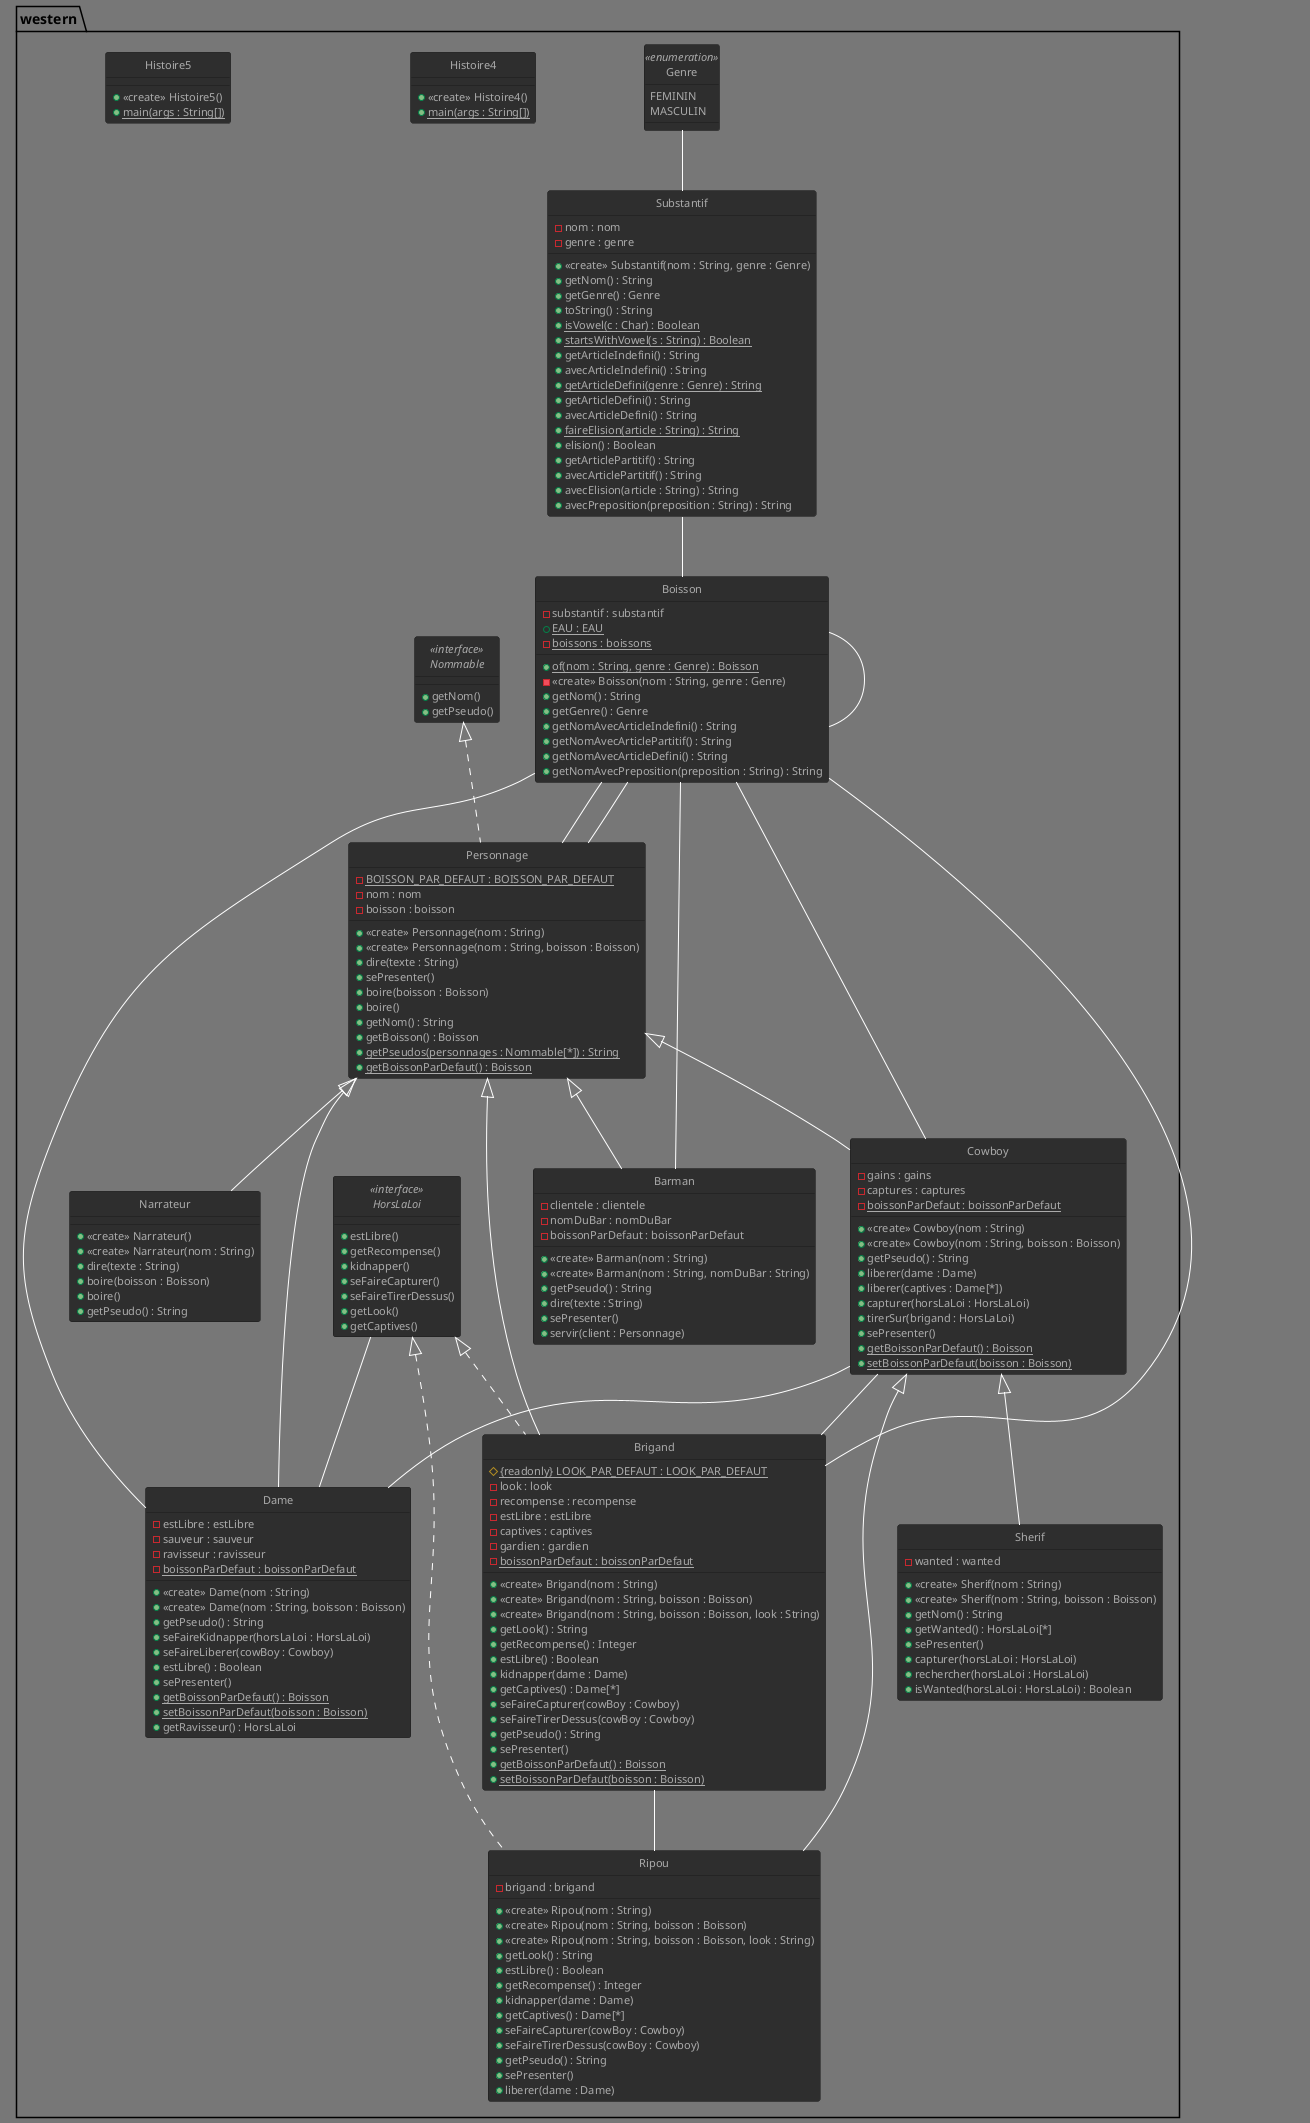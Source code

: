 @startuml
!theme reddress-darkgreen
skinparam style strictuml

package western {
class Barman extends western.Personnage {
-clientele : clientele
-nomDuBar : nomDuBar
-boissonParDefaut : boissonParDefaut
+ <<create>> Barman(nom : String)
+ <<create>> Barman(nom : String, nomDuBar : String)
+getPseudo() : String
+dire(texte : String)
+sePresenter()
+servir(client : Personnage)

}
class Boisson {
-substantif : substantif
+ {static} EAU : EAU
- {static} boissons : boissons
+ {static} of(nom : String, genre : Genre) : Boisson
- <<create>> Boisson(nom : String, genre : Genre)
+getNom() : String
+getGenre() : Genre
+getNomAvecArticleIndefini() : String
+getNomAvecArticlePartitif() : String
+getNomAvecArticleDefini() : String
+getNomAvecPreposition(preposition : String) : String

}
class Brigand extends western.Personnage implements western.HorsLaLoi {
# {static}  {readonly} LOOK_PAR_DEFAUT : LOOK_PAR_DEFAUT
-look : look
-recompense : recompense
-estLibre : estLibre
-captives : captives
-gardien : gardien
+ <<create>> Brigand(nom : String)
+ <<create>> Brigand(nom : String, boisson : Boisson)
+ <<create>> Brigand(nom : String, boisson : Boisson, look : String)
+getLook() : String
+getRecompense() : Integer
+estLibre() : Boolean
+kidnapper(dame : Dame)
+getCaptives() : Dame[*]
+seFaireCapturer(cowBoy : Cowboy)
+seFaireTirerDessus(cowBoy : Cowboy)
+getPseudo() : String
+sePresenter()
- {static} boissonParDefaut : boissonParDefaut
+ {static} getBoissonParDefaut() : Boisson
+ {static} setBoissonParDefaut(boisson : Boisson)

}
class Cowboy extends western.Personnage {
-gains : gains
-captures : captures
+ <<create>> Cowboy(nom : String)
+ <<create>> Cowboy(nom : String, boisson : Boisson)
+getPseudo() : String
+liberer(dame : Dame)
+liberer(captives : Dame[*])
+capturer(horsLaLoi : HorsLaLoi)
+tirerSur(brigand : HorsLaLoi)
+sePresenter()
- {static} boissonParDefaut : boissonParDefaut
+ {static} getBoissonParDefaut() : Boisson
+ {static} setBoissonParDefaut(boisson : Boisson)

}
class Dame extends western.Personnage {
-estLibre : estLibre
-sauveur : sauveur
-ravisseur : ravisseur
+ <<create>> Dame(nom : String)
+ <<create>> Dame(nom : String, boisson : Boisson)
+getPseudo() : String
+seFaireKidnapper(horsLaLoi : HorsLaLoi)
+seFaireLiberer(cowBoy : Cowboy)
+estLibre() : Boolean
+sePresenter()
- {static} boissonParDefaut : boissonParDefaut
+ {static} getBoissonParDefaut() : Boisson
+ {static} setBoissonParDefaut(boisson : Boisson)
+getRavisseur() : HorsLaLoi

}
enum Genre <<enumeration>> {
FEMININ
MASCULIN

}
class Histoire4 {
+ <<create>> Histoire4()
+ {static} main(args : String[])

}
class Histoire5 {
+ <<create>> Histoire5()
+ {static} main(args : String[])

}
interface HorsLaLoi <<interface>> {
+estLibre()
+getRecompense()
+kidnapper()
+seFaireCapturer()
+seFaireTirerDessus()
+getLook()
+getCaptives()

}
class Narrateur extends western.Personnage {
+ <<create>> Narrateur()
+ <<create>> Narrateur(nom : String)
+dire(texte : String)
+boire(boisson : Boisson)
+boire()
+getPseudo() : String

}
interface Nommable <<interface>> {
+getNom()
+getPseudo()

}
class Personnage implements western.Nommable {
- {static} BOISSON_PAR_DEFAUT : BOISSON_PAR_DEFAUT
-nom : nom
-boisson : boisson
+ <<create>> Personnage(nom : String)
+ <<create>> Personnage(nom : String, boisson : Boisson)
+dire(texte : String)
+sePresenter()
+boire(boisson : Boisson)
+boire()
+getNom() : String
+getBoisson() : Boisson
+ {static} getPseudos(personnages : Nommable[*]) : String
+ {static} getBoissonParDefaut() : Boisson

}
class Ripou extends western.Cowboy implements western.HorsLaLoi {
-brigand : brigand
+ <<create>> Ripou(nom : String)
+ <<create>> Ripou(nom : String, boisson : Boisson)
+ <<create>> Ripou(nom : String, boisson : Boisson, look : String)
+getLook() : String
+estLibre() : Boolean
+getRecompense() : Integer
+kidnapper(dame : Dame)
+getCaptives() : Dame[*]
+seFaireCapturer(cowBoy : Cowboy)
+seFaireTirerDessus(cowBoy : Cowboy)
+getPseudo() : String
+sePresenter()
+liberer(dame : Dame)

}
class Sherif extends western.Cowboy {
-wanted : wanted
+ <<create>> Sherif(nom : String)
+ <<create>> Sherif(nom : String, boisson : Boisson)
+getNom() : String
+getWanted() : HorsLaLoi[*]
+sePresenter()
+capturer(horsLaLoi : HorsLaLoi)
+rechercher(horsLaLoi : HorsLaLoi)
+isWanted(horsLaLoi : HorsLaLoi) : Boolean

}
class Substantif {
-nom : nom
-genre : genre
+ <<create>> Substantif(nom : String, genre : Genre)
+getNom() : String
+getGenre() : Genre
+toString() : String
+ {static} isVowel(c : Char) : Boolean
+ {static} startsWithVowel(s : String) : Boolean
+getArticleIndefini() : String
+avecArticleIndefini() : String
+ {static} getArticleDefini(genre : Genre) : String
+getArticleDefini() : String
+avecArticleDefini() : String
+ {static} faireElision(article : String) : String
+elision() : Boolean
+getArticlePartitif() : String
+avecArticlePartitif() : String
+avecElision(article : String) : String
+avecPreposition(preposition : String) : String

}
western.Boisson -- Barman
western.Substantif -- Boisson
western.Boisson -- Boisson
western.Cowboy -- Brigand
western.Boisson -- Brigand
western.Boisson -- Cowboy
western.Cowboy -- Dame
western.HorsLaLoi -- Dame
western.Boisson -- Dame
western.Boisson -- Personnage
western.Boisson -- Personnage
western.Brigand -- Ripou
western.Genre -- Substantif

@enduml

